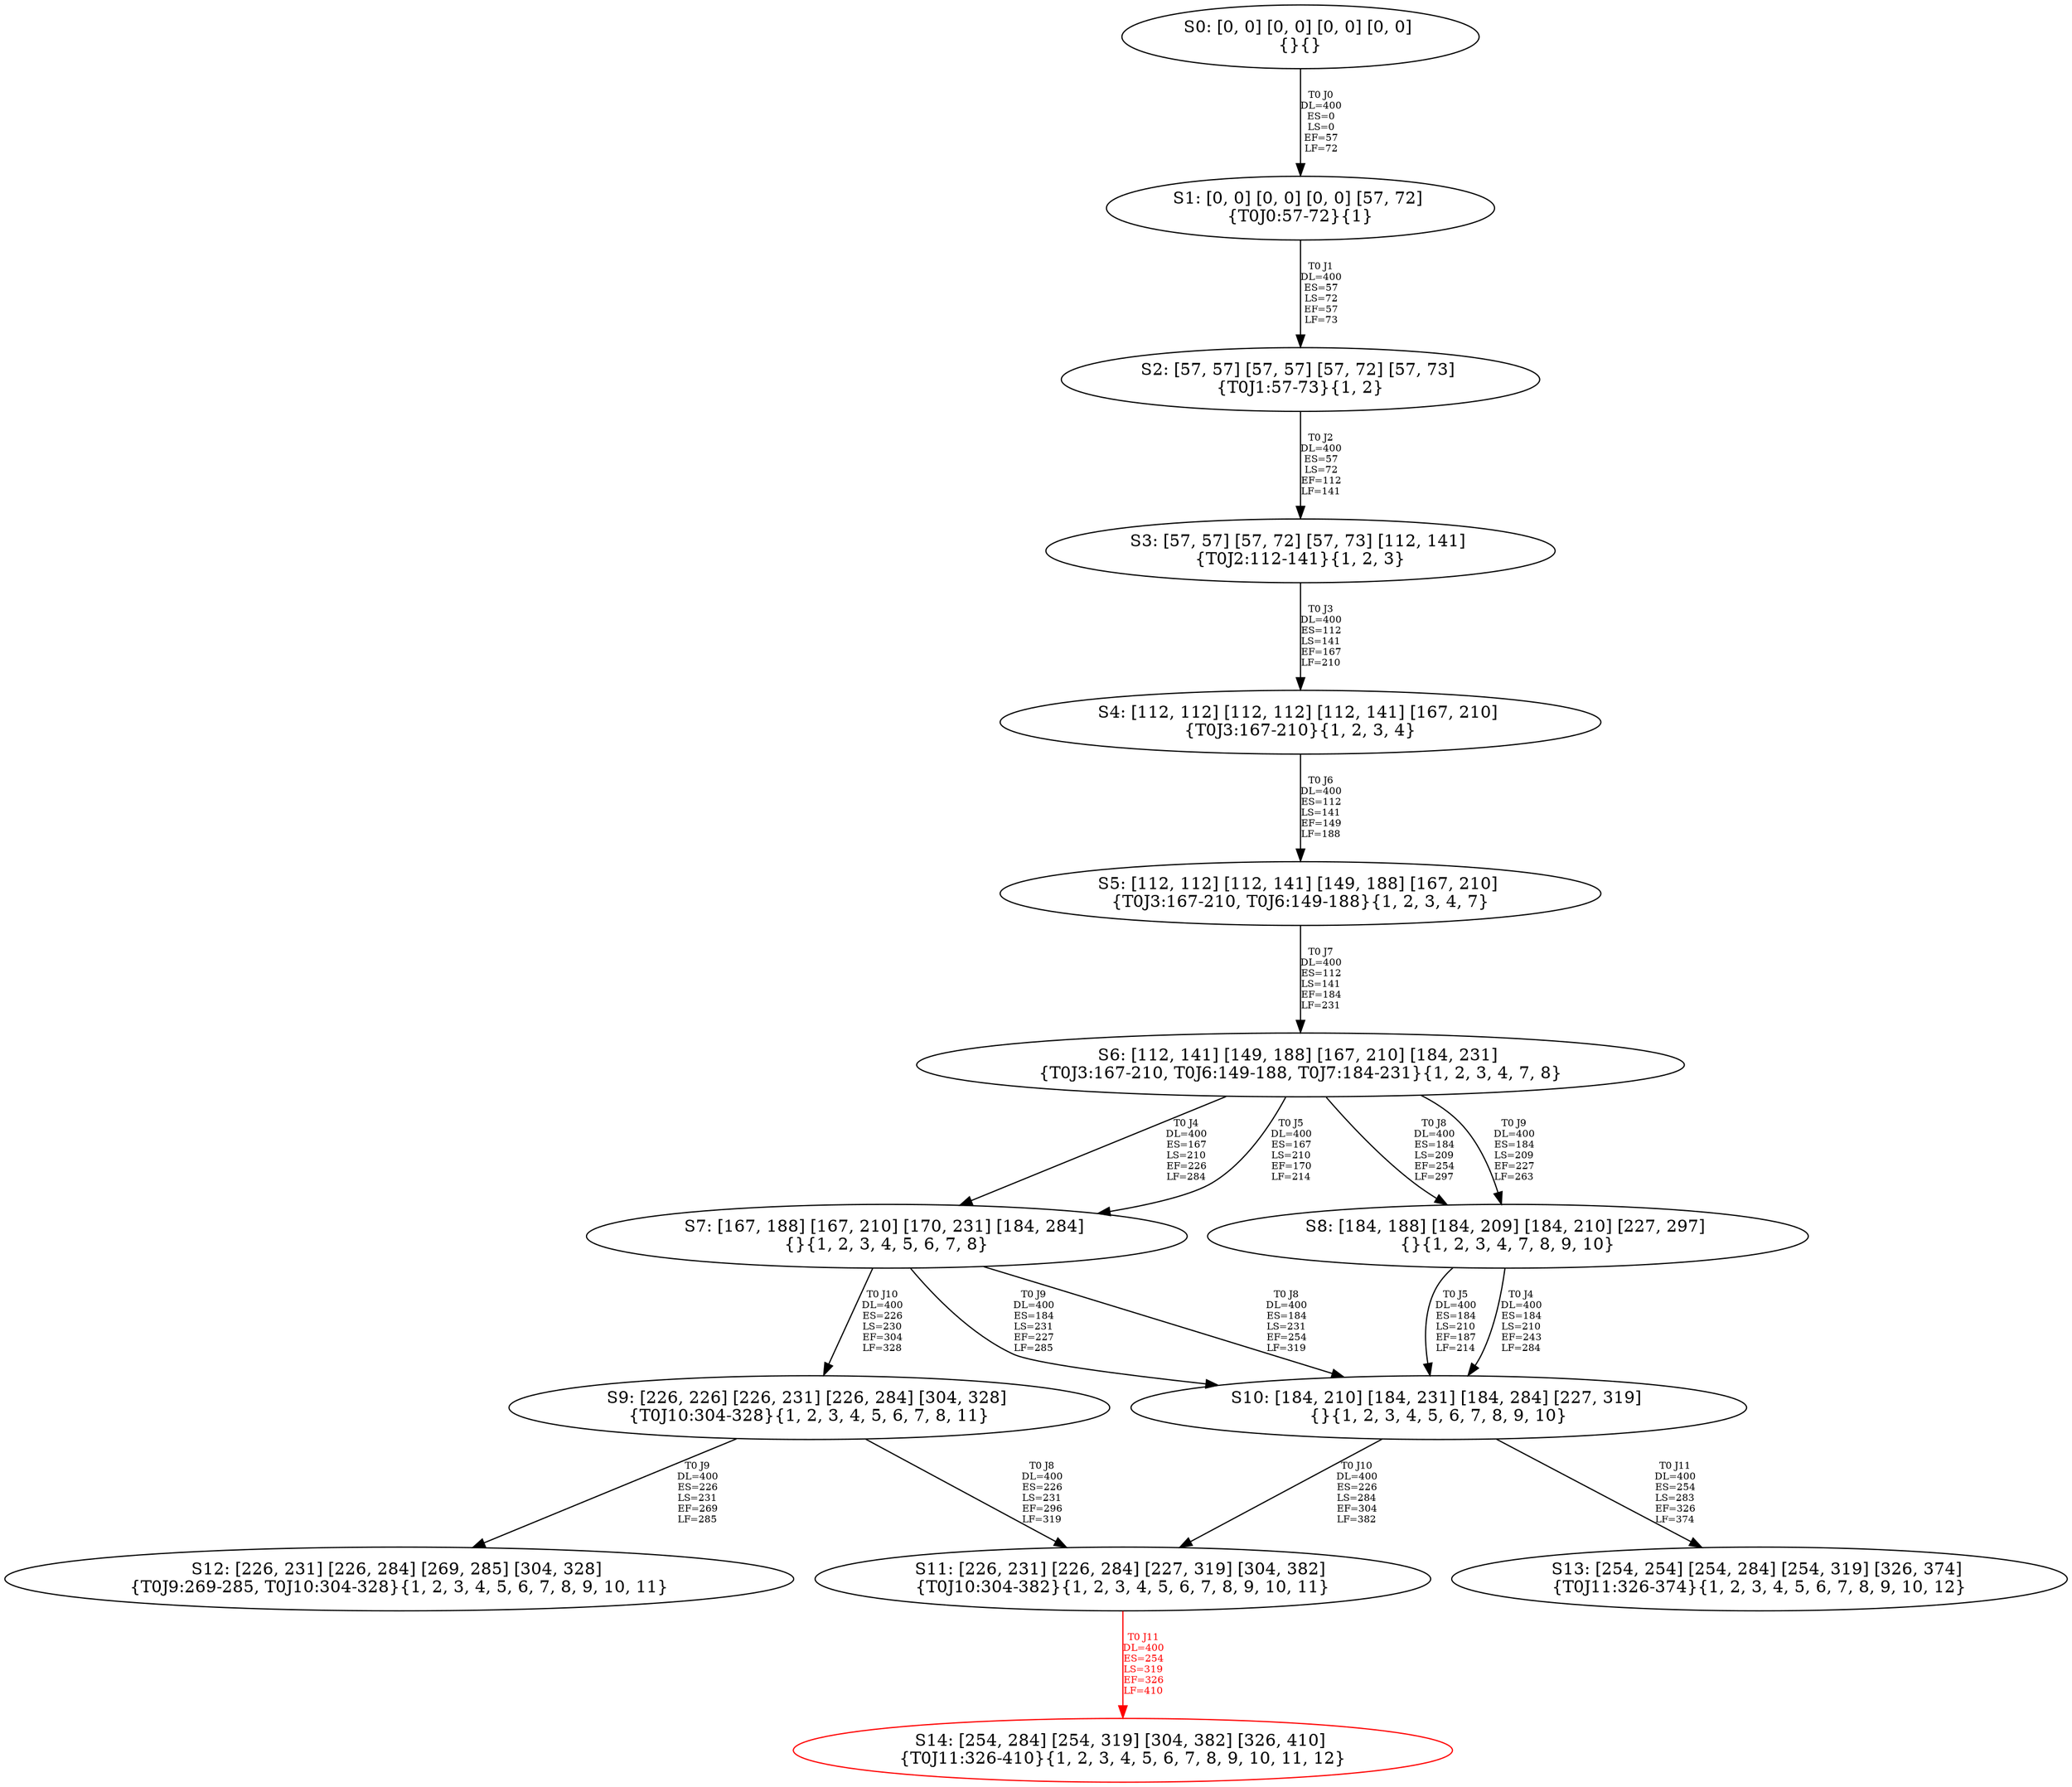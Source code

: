 digraph {
	S0[label="S0: [0, 0] [0, 0] [0, 0] [0, 0] \n{}{}"];
	S1[label="S1: [0, 0] [0, 0] [0, 0] [57, 72] \n{T0J0:57-72}{1}"];
	S2[label="S2: [57, 57] [57, 57] [57, 72] [57, 73] \n{T0J1:57-73}{1, 2}"];
	S3[label="S3: [57, 57] [57, 72] [57, 73] [112, 141] \n{T0J2:112-141}{1, 2, 3}"];
	S4[label="S4: [112, 112] [112, 112] [112, 141] [167, 210] \n{T0J3:167-210}{1, 2, 3, 4}"];
	S5[label="S5: [112, 112] [112, 141] [149, 188] [167, 210] \n{T0J3:167-210, T0J6:149-188}{1, 2, 3, 4, 7}"];
	S6[label="S6: [112, 141] [149, 188] [167, 210] [184, 231] \n{T0J3:167-210, T0J6:149-188, T0J7:184-231}{1, 2, 3, 4, 7, 8}"];
	S7[label="S7: [167, 188] [167, 210] [170, 231] [184, 284] \n{}{1, 2, 3, 4, 5, 6, 7, 8}"];
	S8[label="S8: [184, 188] [184, 209] [184, 210] [227, 297] \n{}{1, 2, 3, 4, 7, 8, 9, 10}"];
	S9[label="S9: [226, 226] [226, 231] [226, 284] [304, 328] \n{T0J10:304-328}{1, 2, 3, 4, 5, 6, 7, 8, 11}"];
	S10[label="S10: [184, 210] [184, 231] [184, 284] [227, 319] \n{}{1, 2, 3, 4, 5, 6, 7, 8, 9, 10}"];
	S11[label="S11: [226, 231] [226, 284] [227, 319] [304, 382] \n{T0J10:304-382}{1, 2, 3, 4, 5, 6, 7, 8, 9, 10, 11}"];
	S12[label="S12: [226, 231] [226, 284] [269, 285] [304, 328] \n{T0J9:269-285, T0J10:304-328}{1, 2, 3, 4, 5, 6, 7, 8, 9, 10, 11}"];
	S13[label="S13: [254, 254] [254, 284] [254, 319] [326, 374] \n{T0J11:326-374}{1, 2, 3, 4, 5, 6, 7, 8, 9, 10, 12}"];
	S14[label="S14: [254, 284] [254, 319] [304, 382] [326, 410] \n{T0J11:326-410}{1, 2, 3, 4, 5, 6, 7, 8, 9, 10, 11, 12}"];
	S0 -> S1[label="T0 J0\nDL=400\nES=0\nLS=0\nEF=57\nLF=72",fontsize=8];
	S1 -> S2[label="T0 J1\nDL=400\nES=57\nLS=72\nEF=57\nLF=73",fontsize=8];
	S2 -> S3[label="T0 J2\nDL=400\nES=57\nLS=72\nEF=112\nLF=141",fontsize=8];
	S3 -> S4[label="T0 J3\nDL=400\nES=112\nLS=141\nEF=167\nLF=210",fontsize=8];
	S4 -> S5[label="T0 J6\nDL=400\nES=112\nLS=141\nEF=149\nLF=188",fontsize=8];
	S5 -> S6[label="T0 J7\nDL=400\nES=112\nLS=141\nEF=184\nLF=231",fontsize=8];
	S6 -> S7[label="T0 J4\nDL=400\nES=167\nLS=210\nEF=226\nLF=284",fontsize=8];
	S6 -> S7[label="T0 J5\nDL=400\nES=167\nLS=210\nEF=170\nLF=214",fontsize=8];
	S6 -> S8[label="T0 J8\nDL=400\nES=184\nLS=209\nEF=254\nLF=297",fontsize=8];
	S6 -> S8[label="T0 J9\nDL=400\nES=184\nLS=209\nEF=227\nLF=263",fontsize=8];
	S7 -> S10[label="T0 J8\nDL=400\nES=184\nLS=231\nEF=254\nLF=319",fontsize=8];
	S7 -> S10[label="T0 J9\nDL=400\nES=184\nLS=231\nEF=227\nLF=285",fontsize=8];
	S7 -> S9[label="T0 J10\nDL=400\nES=226\nLS=230\nEF=304\nLF=328",fontsize=8];
	S8 -> S10[label="T0 J4\nDL=400\nES=184\nLS=210\nEF=243\nLF=284",fontsize=8];
	S8 -> S10[label="T0 J5\nDL=400\nES=184\nLS=210\nEF=187\nLF=214",fontsize=8];
	S9 -> S11[label="T0 J8\nDL=400\nES=226\nLS=231\nEF=296\nLF=319",fontsize=8];
	S9 -> S12[label="T0 J9\nDL=400\nES=226\nLS=231\nEF=269\nLF=285",fontsize=8];
	S10 -> S11[label="T0 J10\nDL=400\nES=226\nLS=284\nEF=304\nLF=382",fontsize=8];
	S10 -> S13[label="T0 J11\nDL=400\nES=254\nLS=283\nEF=326\nLF=374",fontsize=8];
	S11 -> S14[label="T0 J11\nDL=400\nES=254\nLS=319\nEF=326\nLF=410",color=Red,fontcolor=Red,fontsize=8];
S14[color=Red];
}
